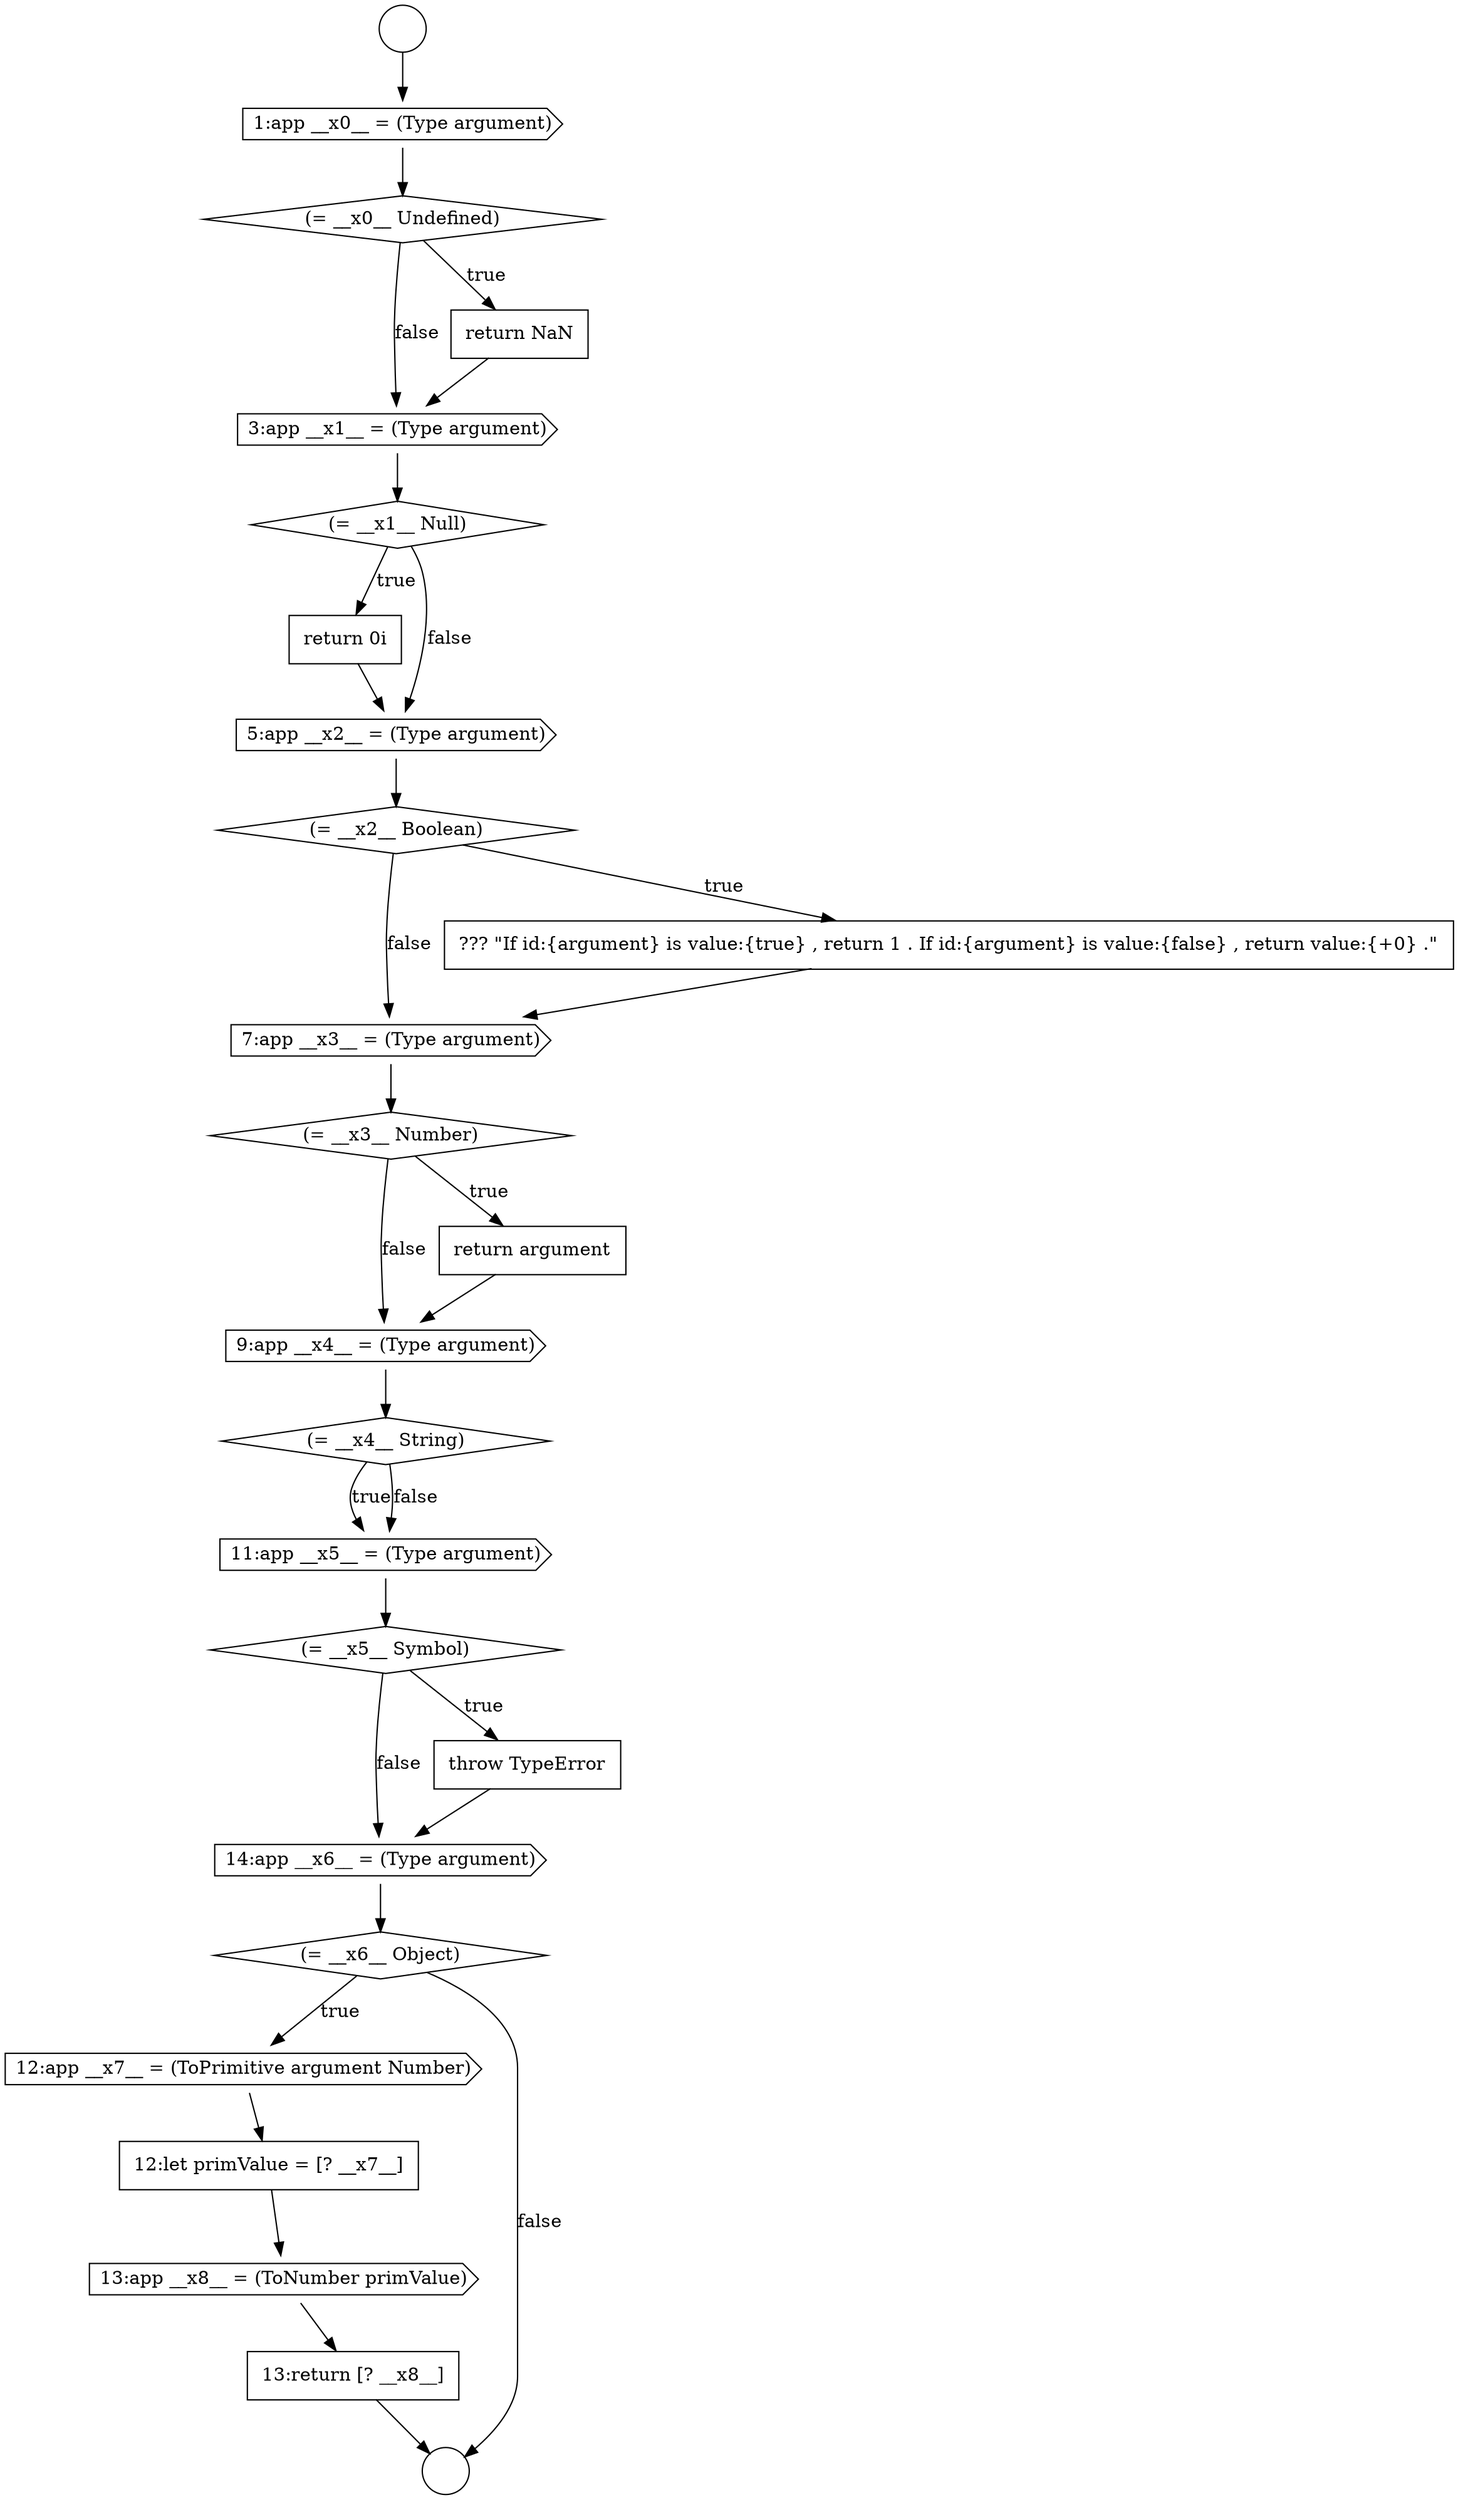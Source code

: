 digraph {
  node18180 [shape=cds, label=<<font color="black">9:app __x4__ = (Type argument)</font>> color="black" fillcolor="white" style=filled]
  node18171 [shape=cds, label=<<font color="black">3:app __x1__ = (Type argument)</font>> color="black" fillcolor="white" style=filled]
  node18187 [shape=cds, label=<<font color="black">12:app __x7__ = (ToPrimitive argument Number)</font>> color="black" fillcolor="white" style=filled]
  node18177 [shape=cds, label=<<font color="black">7:app __x3__ = (Type argument)</font>> color="black" fillcolor="white" style=filled]
  node18168 [shape=cds, label=<<font color="black">1:app __x0__ = (Type argument)</font>> color="black" fillcolor="white" style=filled]
  node18183 [shape=diamond, label=<<font color="black">(= __x5__ Symbol)</font>> color="black" fillcolor="white" style=filled]
  node18172 [shape=diamond, label=<<font color="black">(= __x1__ Null)</font>> color="black" fillcolor="white" style=filled]
  node18188 [shape=none, margin=0, label=<<font color="black">
    <table border="0" cellborder="1" cellspacing="0" cellpadding="10">
      <tr><td align="left">12:let primValue = [? __x7__]</td></tr>
    </table>
  </font>> color="black" fillcolor="white" style=filled]
  node18176 [shape=none, margin=0, label=<<font color="black">
    <table border="0" cellborder="1" cellspacing="0" cellpadding="10">
      <tr><td align="left">??? &quot;If id:{argument} is value:{true} , return 1 . If id:{argument} is value:{false} , return value:{+0} .&quot;</td></tr>
    </table>
  </font>> color="black" fillcolor="white" style=filled]
  node18169 [shape=diamond, label=<<font color="black">(= __x0__ Undefined)</font>> color="black" fillcolor="white" style=filled]
  node18189 [shape=cds, label=<<font color="black">13:app __x8__ = (ToNumber primValue)</font>> color="black" fillcolor="white" style=filled]
  node18173 [shape=none, margin=0, label=<<font color="black">
    <table border="0" cellborder="1" cellspacing="0" cellpadding="10">
      <tr><td align="left">return 0i</td></tr>
    </table>
  </font>> color="black" fillcolor="white" style=filled]
  node18185 [shape=cds, label=<<font color="black">14:app __x6__ = (Type argument)</font>> color="black" fillcolor="white" style=filled]
  node18170 [shape=none, margin=0, label=<<font color="black">
    <table border="0" cellborder="1" cellspacing="0" cellpadding="10">
      <tr><td align="left">return NaN</td></tr>
    </table>
  </font>> color="black" fillcolor="white" style=filled]
  node18179 [shape=none, margin=0, label=<<font color="black">
    <table border="0" cellborder="1" cellspacing="0" cellpadding="10">
      <tr><td align="left">return argument</td></tr>
    </table>
  </font>> color="black" fillcolor="white" style=filled]
  node18166 [shape=circle label=" " color="black" fillcolor="white" style=filled]
  node18174 [shape=cds, label=<<font color="black">5:app __x2__ = (Type argument)</font>> color="black" fillcolor="white" style=filled]
  node18178 [shape=diamond, label=<<font color="black">(= __x3__ Number)</font>> color="black" fillcolor="white" style=filled]
  node18184 [shape=none, margin=0, label=<<font color="black">
    <table border="0" cellborder="1" cellspacing="0" cellpadding="10">
      <tr><td align="left">throw TypeError</td></tr>
    </table>
  </font>> color="black" fillcolor="white" style=filled]
  node18190 [shape=none, margin=0, label=<<font color="black">
    <table border="0" cellborder="1" cellspacing="0" cellpadding="10">
      <tr><td align="left">13:return [? __x8__]</td></tr>
    </table>
  </font>> color="black" fillcolor="white" style=filled]
  node18175 [shape=diamond, label=<<font color="black">(= __x2__ Boolean)</font>> color="black" fillcolor="white" style=filled]
  node18182 [shape=cds, label=<<font color="black">11:app __x5__ = (Type argument)</font>> color="black" fillcolor="white" style=filled]
  node18167 [shape=circle label=" " color="black" fillcolor="white" style=filled]
  node18186 [shape=diamond, label=<<font color="black">(= __x6__ Object)</font>> color="black" fillcolor="white" style=filled]
  node18181 [shape=diamond, label=<<font color="black">(= __x4__ String)</font>> color="black" fillcolor="white" style=filled]
  node18170 -> node18171 [ color="black"]
  node18175 -> node18176 [label=<<font color="black">true</font>> color="black"]
  node18175 -> node18177 [label=<<font color="black">false</font>> color="black"]
  node18183 -> node18184 [label=<<font color="black">true</font>> color="black"]
  node18183 -> node18185 [label=<<font color="black">false</font>> color="black"]
  node18182 -> node18183 [ color="black"]
  node18168 -> node18169 [ color="black"]
  node18177 -> node18178 [ color="black"]
  node18176 -> node18177 [ color="black"]
  node18173 -> node18174 [ color="black"]
  node18184 -> node18185 [ color="black"]
  node18185 -> node18186 [ color="black"]
  node18172 -> node18173 [label=<<font color="black">true</font>> color="black"]
  node18172 -> node18174 [label=<<font color="black">false</font>> color="black"]
  node18187 -> node18188 [ color="black"]
  node18190 -> node18167 [ color="black"]
  node18186 -> node18187 [label=<<font color="black">true</font>> color="black"]
  node18186 -> node18167 [label=<<font color="black">false</font>> color="black"]
  node18189 -> node18190 [ color="black"]
  node18180 -> node18181 [ color="black"]
  node18181 -> node18182 [label=<<font color="black">true</font>> color="black"]
  node18181 -> node18182 [label=<<font color="black">false</font>> color="black"]
  node18178 -> node18179 [label=<<font color="black">true</font>> color="black"]
  node18178 -> node18180 [label=<<font color="black">false</font>> color="black"]
  node18169 -> node18170 [label=<<font color="black">true</font>> color="black"]
  node18169 -> node18171 [label=<<font color="black">false</font>> color="black"]
  node18174 -> node18175 [ color="black"]
  node18171 -> node18172 [ color="black"]
  node18188 -> node18189 [ color="black"]
  node18166 -> node18168 [ color="black"]
  node18179 -> node18180 [ color="black"]
}
